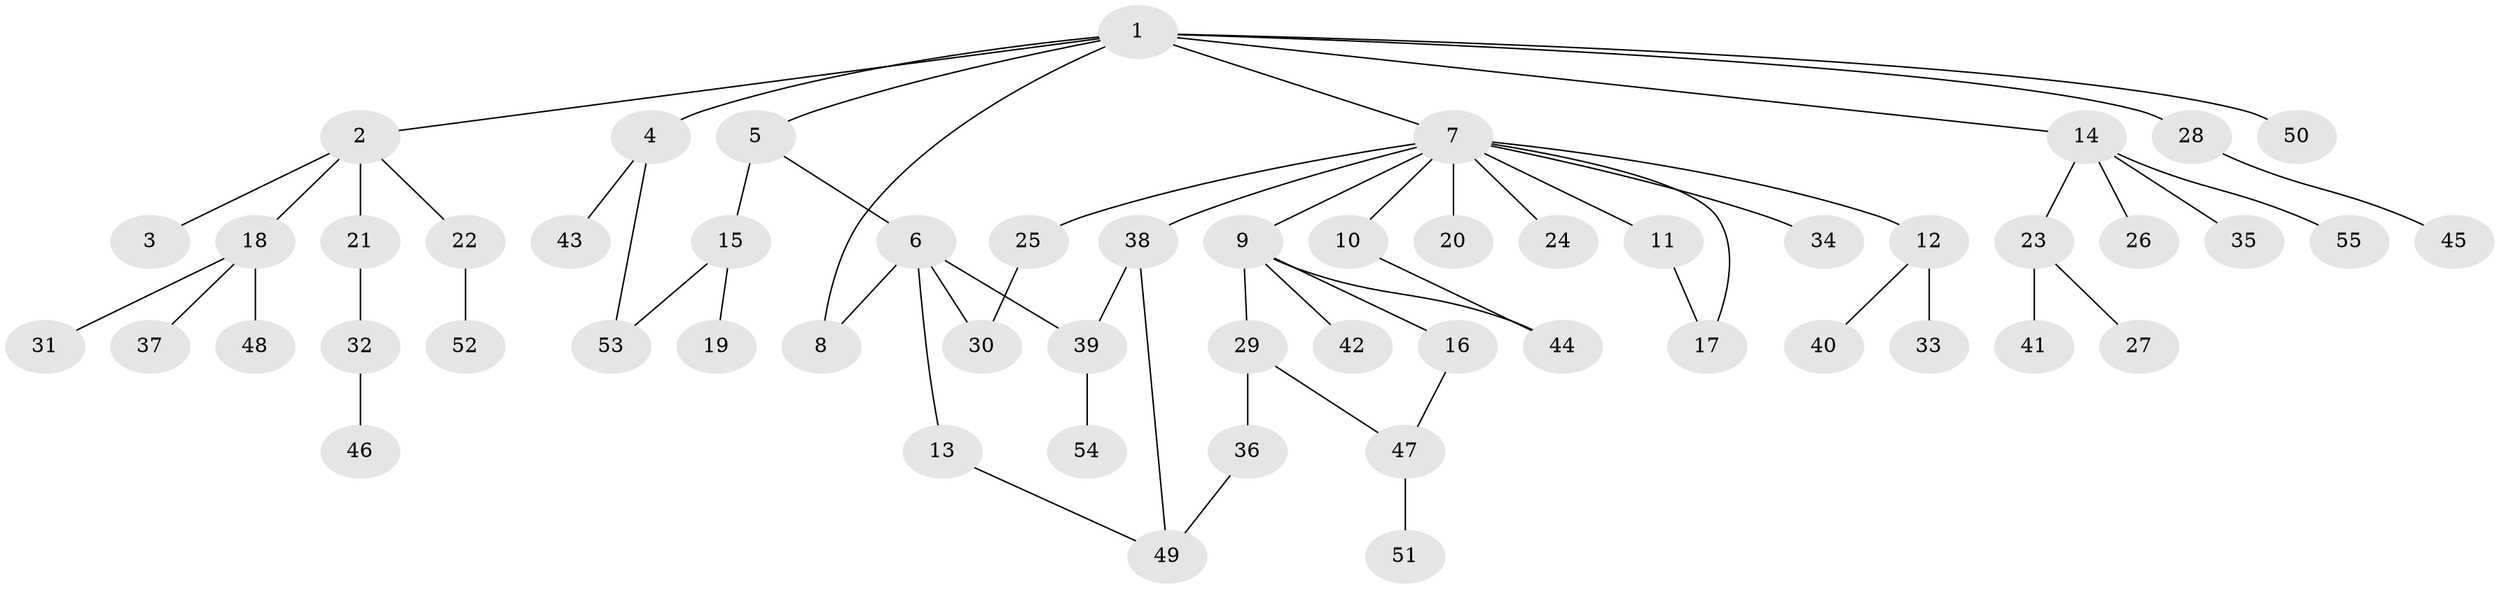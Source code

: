 // Generated by graph-tools (version 1.1) at 2025/01/03/09/25 03:01:04]
// undirected, 55 vertices, 63 edges
graph export_dot {
graph [start="1"]
  node [color=gray90,style=filled];
  1;
  2;
  3;
  4;
  5;
  6;
  7;
  8;
  9;
  10;
  11;
  12;
  13;
  14;
  15;
  16;
  17;
  18;
  19;
  20;
  21;
  22;
  23;
  24;
  25;
  26;
  27;
  28;
  29;
  30;
  31;
  32;
  33;
  34;
  35;
  36;
  37;
  38;
  39;
  40;
  41;
  42;
  43;
  44;
  45;
  46;
  47;
  48;
  49;
  50;
  51;
  52;
  53;
  54;
  55;
  1 -- 2;
  1 -- 4;
  1 -- 5;
  1 -- 7;
  1 -- 14;
  1 -- 28;
  1 -- 50;
  1 -- 8;
  2 -- 3;
  2 -- 18;
  2 -- 21;
  2 -- 22;
  4 -- 43;
  4 -- 53;
  5 -- 6;
  5 -- 15;
  6 -- 8;
  6 -- 13;
  6 -- 30;
  6 -- 39;
  7 -- 9;
  7 -- 10;
  7 -- 11;
  7 -- 12;
  7 -- 20;
  7 -- 24;
  7 -- 25;
  7 -- 34;
  7 -- 38;
  7 -- 17;
  9 -- 16;
  9 -- 29;
  9 -- 42;
  9 -- 44;
  10 -- 44;
  11 -- 17;
  12 -- 33;
  12 -- 40;
  13 -- 49;
  14 -- 23;
  14 -- 26;
  14 -- 35;
  14 -- 55;
  15 -- 19;
  15 -- 53;
  16 -- 47;
  18 -- 31;
  18 -- 37;
  18 -- 48;
  21 -- 32;
  22 -- 52;
  23 -- 27;
  23 -- 41;
  25 -- 30;
  28 -- 45;
  29 -- 36;
  29 -- 47;
  32 -- 46;
  36 -- 49;
  38 -- 49;
  38 -- 39;
  39 -- 54;
  47 -- 51;
}
